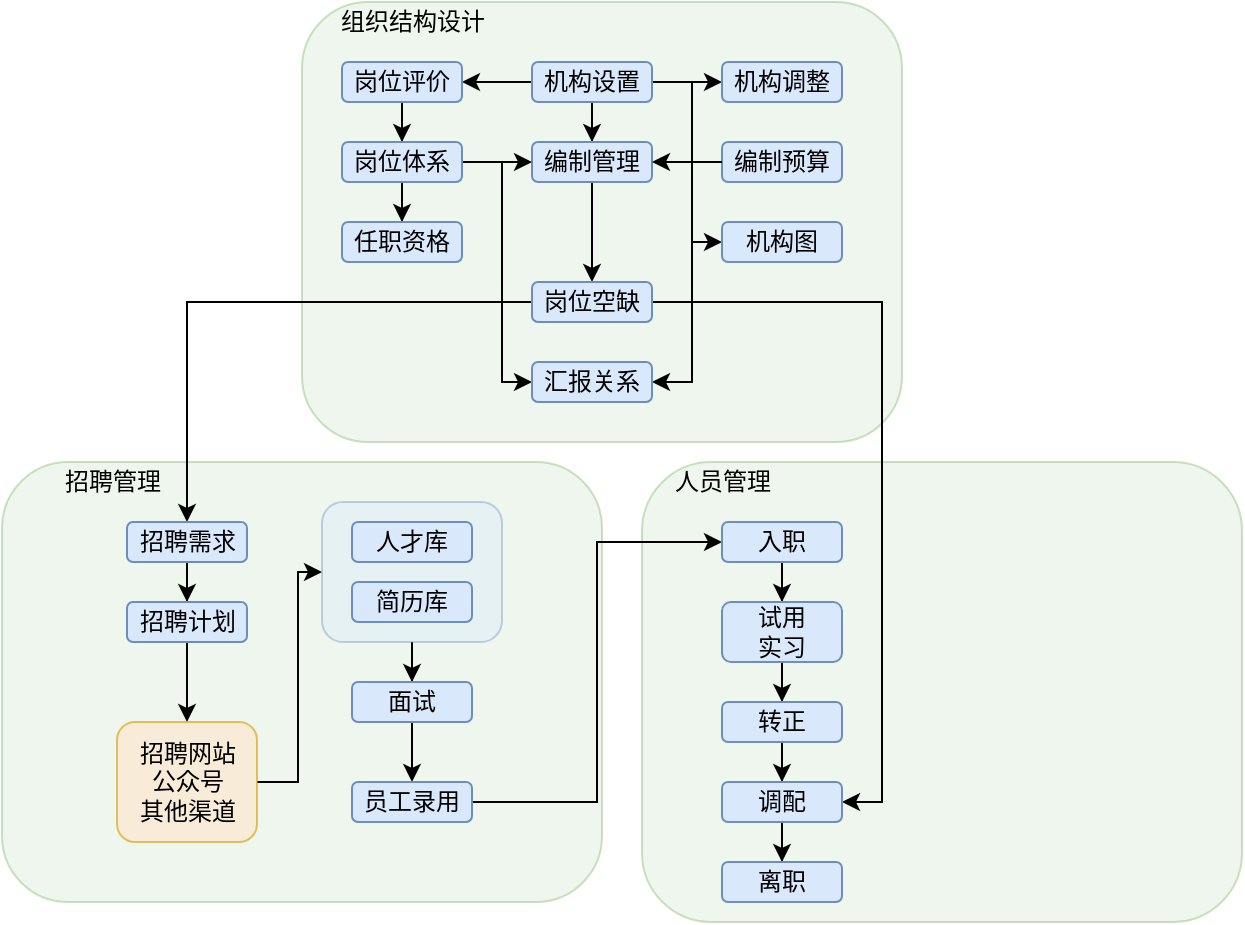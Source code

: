 <mxfile version="12.7.6" type="github">
  <diagram id="A04N61mchk_1eaoA9pmB" name="Page-1">
    <mxGraphModel dx="950" dy="496" grid="1" gridSize="10" guides="1" tooltips="1" connect="1" arrows="1" fold="1" page="1" pageScale="1" pageWidth="1169" pageHeight="1654" math="0" shadow="0">
      <root>
        <mxCell id="0" />
        <mxCell id="1" parent="0" />
        <mxCell id="KUp_mzP3VPPAdqyAgSxF-70" value="" style="rounded=1;whiteSpace=wrap;html=1;shadow=0;glass=0;comic=0;fillColor=#d5e8d4;strokeColor=#82b366;opacity=40;" vertex="1" parent="1">
          <mxGeometry x="690" y="460" width="300" height="230" as="geometry" />
        </mxCell>
        <mxCell id="KUp_mzP3VPPAdqyAgSxF-62" value="" style="rounded=1;whiteSpace=wrap;html=1;shadow=0;glass=0;comic=0;fillColor=#d5e8d4;strokeColor=#82b366;opacity=40;" vertex="1" parent="1">
          <mxGeometry x="370" y="460" width="300" height="220" as="geometry" />
        </mxCell>
        <mxCell id="KUp_mzP3VPPAdqyAgSxF-78" style="edgeStyle=orthogonalEdgeStyle;rounded=0;orthogonalLoop=1;jettySize=auto;html=1;entryX=0.5;entryY=0;entryDx=0;entryDy=0;" edge="1" parent="1" source="KUp_mzP3VPPAdqyAgSxF-75" target="KUp_mzP3VPPAdqyAgSxF-77">
          <mxGeometry relative="1" as="geometry" />
        </mxCell>
        <mxCell id="KUp_mzP3VPPAdqyAgSxF-75" value="" style="rounded=1;whiteSpace=wrap;html=1;shadow=0;glass=0;comic=0;opacity=40;fillColor=#dae8fc;strokeColor=#6c8ebf;" vertex="1" parent="1">
          <mxGeometry x="530" y="480" width="90" height="70" as="geometry" />
        </mxCell>
        <mxCell id="KUp_mzP3VPPAdqyAgSxF-36" value="" style="rounded=1;whiteSpace=wrap;html=1;shadow=0;glass=0;comic=0;fillColor=#d5e8d4;strokeColor=#82b366;opacity=40;" vertex="1" parent="1">
          <mxGeometry x="520" y="230" width="300" height="220" as="geometry" />
        </mxCell>
        <mxCell id="KUp_mzP3VPPAdqyAgSxF-39" value="" style="edgeStyle=orthogonalEdgeStyle;rounded=0;orthogonalLoop=1;jettySize=auto;html=1;" edge="1" parent="1" source="KUp_mzP3VPPAdqyAgSxF-37" target="KUp_mzP3VPPAdqyAgSxF-38">
          <mxGeometry relative="1" as="geometry" />
        </mxCell>
        <mxCell id="KUp_mzP3VPPAdqyAgSxF-41" value="" style="edgeStyle=orthogonalEdgeStyle;rounded=0;orthogonalLoop=1;jettySize=auto;html=1;" edge="1" parent="1" source="KUp_mzP3VPPAdqyAgSxF-37" target="KUp_mzP3VPPAdqyAgSxF-40">
          <mxGeometry relative="1" as="geometry" />
        </mxCell>
        <mxCell id="KUp_mzP3VPPAdqyAgSxF-43" value="" style="edgeStyle=orthogonalEdgeStyle;rounded=0;orthogonalLoop=1;jettySize=auto;html=1;" edge="1" parent="1" source="KUp_mzP3VPPAdqyAgSxF-37" target="KUp_mzP3VPPAdqyAgSxF-42">
          <mxGeometry relative="1" as="geometry" />
        </mxCell>
        <mxCell id="KUp_mzP3VPPAdqyAgSxF-58" style="edgeStyle=orthogonalEdgeStyle;rounded=0;orthogonalLoop=1;jettySize=auto;html=1;entryX=1;entryY=0.5;entryDx=0;entryDy=0;" edge="1" parent="1" source="KUp_mzP3VPPAdqyAgSxF-37" target="KUp_mzP3VPPAdqyAgSxF-55">
          <mxGeometry relative="1" as="geometry">
            <Array as="points">
              <mxPoint x="715" y="270" />
              <mxPoint x="715" y="420" />
            </Array>
          </mxGeometry>
        </mxCell>
        <mxCell id="KUp_mzP3VPPAdqyAgSxF-60" style="edgeStyle=orthogonalEdgeStyle;rounded=0;orthogonalLoop=1;jettySize=auto;html=1;entryX=0;entryY=0.5;entryDx=0;entryDy=0;" edge="1" parent="1" source="KUp_mzP3VPPAdqyAgSxF-37" target="KUp_mzP3VPPAdqyAgSxF-59">
          <mxGeometry relative="1" as="geometry">
            <Array as="points">
              <mxPoint x="715" y="270" />
              <mxPoint x="715" y="350" />
            </Array>
          </mxGeometry>
        </mxCell>
        <mxCell id="KUp_mzP3VPPAdqyAgSxF-37" value="机构设置" style="rounded=1;whiteSpace=wrap;html=1;shadow=0;glass=0;comic=0;fillColor=#dae8fc;strokeColor=#6c8ebf;" vertex="1" parent="1">
          <mxGeometry x="635" y="260" width="60" height="20" as="geometry" />
        </mxCell>
        <mxCell id="KUp_mzP3VPPAdqyAgSxF-54" value="" style="edgeStyle=orthogonalEdgeStyle;rounded=0;orthogonalLoop=1;jettySize=auto;html=1;" edge="1" parent="1" source="KUp_mzP3VPPAdqyAgSxF-42" target="KUp_mzP3VPPAdqyAgSxF-53">
          <mxGeometry relative="1" as="geometry" />
        </mxCell>
        <mxCell id="KUp_mzP3VPPAdqyAgSxF-42" value="编制管理" style="rounded=1;whiteSpace=wrap;html=1;shadow=0;glass=0;comic=0;fillColor=#dae8fc;strokeColor=#6c8ebf;" vertex="1" parent="1">
          <mxGeometry x="635" y="300" width="60" height="20" as="geometry" />
        </mxCell>
        <mxCell id="KUp_mzP3VPPAdqyAgSxF-65" style="edgeStyle=orthogonalEdgeStyle;rounded=0;orthogonalLoop=1;jettySize=auto;html=1;exitX=0;exitY=0.5;exitDx=0;exitDy=0;" edge="1" parent="1" source="KUp_mzP3VPPAdqyAgSxF-53" target="KUp_mzP3VPPAdqyAgSxF-64">
          <mxGeometry relative="1" as="geometry">
            <mxPoint x="587.5" y="380" as="sourcePoint" />
          </mxGeometry>
        </mxCell>
        <mxCell id="KUp_mzP3VPPAdqyAgSxF-91" style="edgeStyle=orthogonalEdgeStyle;rounded=0;orthogonalLoop=1;jettySize=auto;html=1;entryX=1;entryY=0.5;entryDx=0;entryDy=0;" edge="1" parent="1" source="KUp_mzP3VPPAdqyAgSxF-53" target="KUp_mzP3VPPAdqyAgSxF-87">
          <mxGeometry relative="1" as="geometry">
            <Array as="points">
              <mxPoint x="810" y="380" />
              <mxPoint x="810" y="630" />
            </Array>
          </mxGeometry>
        </mxCell>
        <mxCell id="KUp_mzP3VPPAdqyAgSxF-53" value="岗位空缺" style="rounded=1;whiteSpace=wrap;html=1;shadow=0;glass=0;comic=0;fillColor=#dae8fc;strokeColor=#6c8ebf;" vertex="1" parent="1">
          <mxGeometry x="635" y="370" width="60" height="20" as="geometry" />
        </mxCell>
        <mxCell id="KUp_mzP3VPPAdqyAgSxF-44" value="编制预算" style="rounded=1;whiteSpace=wrap;html=1;shadow=0;glass=0;comic=0;fillColor=#dae8fc;strokeColor=#6c8ebf;" vertex="1" parent="1">
          <mxGeometry x="730" y="300" width="60" height="20" as="geometry" />
        </mxCell>
        <mxCell id="KUp_mzP3VPPAdqyAgSxF-49" value="" style="edgeStyle=orthogonalEdgeStyle;rounded=0;orthogonalLoop=1;jettySize=auto;html=1;" edge="1" parent="1" source="KUp_mzP3VPPAdqyAgSxF-40" target="KUp_mzP3VPPAdqyAgSxF-48">
          <mxGeometry relative="1" as="geometry" />
        </mxCell>
        <mxCell id="KUp_mzP3VPPAdqyAgSxF-40" value="岗位评价" style="rounded=1;whiteSpace=wrap;html=1;shadow=0;glass=0;comic=0;fillColor=#dae8fc;strokeColor=#6c8ebf;" vertex="1" parent="1">
          <mxGeometry x="540" y="260" width="60" height="20" as="geometry" />
        </mxCell>
        <mxCell id="KUp_mzP3VPPAdqyAgSxF-51" value="" style="edgeStyle=orthogonalEdgeStyle;rounded=0;orthogonalLoop=1;jettySize=auto;html=1;" edge="1" parent="1" source="KUp_mzP3VPPAdqyAgSxF-48" target="KUp_mzP3VPPAdqyAgSxF-50">
          <mxGeometry relative="1" as="geometry" />
        </mxCell>
        <mxCell id="KUp_mzP3VPPAdqyAgSxF-52" style="edgeStyle=orthogonalEdgeStyle;rounded=0;orthogonalLoop=1;jettySize=auto;html=1;entryX=0;entryY=0.5;entryDx=0;entryDy=0;" edge="1" parent="1" source="KUp_mzP3VPPAdqyAgSxF-48" target="KUp_mzP3VPPAdqyAgSxF-42">
          <mxGeometry relative="1" as="geometry" />
        </mxCell>
        <mxCell id="KUp_mzP3VPPAdqyAgSxF-56" style="edgeStyle=orthogonalEdgeStyle;rounded=0;orthogonalLoop=1;jettySize=auto;html=1;entryX=0;entryY=0.5;entryDx=0;entryDy=0;" edge="1" parent="1" source="KUp_mzP3VPPAdqyAgSxF-48" target="KUp_mzP3VPPAdqyAgSxF-55">
          <mxGeometry relative="1" as="geometry">
            <mxPoint x="620" y="310" as="targetPoint" />
            <Array as="points">
              <mxPoint x="620" y="310" />
              <mxPoint x="620" y="420" />
            </Array>
          </mxGeometry>
        </mxCell>
        <mxCell id="KUp_mzP3VPPAdqyAgSxF-48" value="岗位体系" style="rounded=1;whiteSpace=wrap;html=1;shadow=0;glass=0;comic=0;fillColor=#dae8fc;strokeColor=#6c8ebf;" vertex="1" parent="1">
          <mxGeometry x="540" y="300" width="60" height="20" as="geometry" />
        </mxCell>
        <mxCell id="KUp_mzP3VPPAdqyAgSxF-50" value="任职资格" style="rounded=1;whiteSpace=wrap;html=1;shadow=0;glass=0;comic=0;fillColor=#dae8fc;strokeColor=#6c8ebf;" vertex="1" parent="1">
          <mxGeometry x="540" y="340" width="60" height="20" as="geometry" />
        </mxCell>
        <mxCell id="KUp_mzP3VPPAdqyAgSxF-38" value="机构调整" style="rounded=1;whiteSpace=wrap;html=1;shadow=0;glass=0;comic=0;fillColor=#dae8fc;strokeColor=#6c8ebf;" vertex="1" parent="1">
          <mxGeometry x="730" y="260" width="60" height="20" as="geometry" />
        </mxCell>
        <mxCell id="KUp_mzP3VPPAdqyAgSxF-47" value="" style="endArrow=classic;html=1;exitX=0;exitY=0.5;exitDx=0;exitDy=0;entryX=1;entryY=0.5;entryDx=0;entryDy=0;" edge="1" parent="1" source="KUp_mzP3VPPAdqyAgSxF-44" target="KUp_mzP3VPPAdqyAgSxF-42">
          <mxGeometry width="50" height="50" relative="1" as="geometry">
            <mxPoint x="650" y="380" as="sourcePoint" />
            <mxPoint x="700" y="330" as="targetPoint" />
          </mxGeometry>
        </mxCell>
        <mxCell id="KUp_mzP3VPPAdqyAgSxF-55" value="汇报关系" style="rounded=1;whiteSpace=wrap;html=1;shadow=0;glass=0;comic=0;fillColor=#dae8fc;strokeColor=#6c8ebf;" vertex="1" parent="1">
          <mxGeometry x="635" y="410" width="60" height="20" as="geometry" />
        </mxCell>
        <mxCell id="KUp_mzP3VPPAdqyAgSxF-59" value="机构图" style="rounded=1;whiteSpace=wrap;html=1;shadow=0;glass=0;comic=0;fillColor=#dae8fc;strokeColor=#6c8ebf;" vertex="1" parent="1">
          <mxGeometry x="730" y="340" width="60" height="20" as="geometry" />
        </mxCell>
        <mxCell id="KUp_mzP3VPPAdqyAgSxF-61" value="组织结构设计" style="text;html=1;align=center;verticalAlign=middle;resizable=0;points=[];autosize=1;" vertex="1" parent="1">
          <mxGeometry x="530" y="230" width="90" height="20" as="geometry" />
        </mxCell>
        <mxCell id="KUp_mzP3VPPAdqyAgSxF-63" value="招聘管理" style="text;html=1;align=center;verticalAlign=middle;resizable=0;points=[];autosize=1;" vertex="1" parent="1">
          <mxGeometry x="395" y="460" width="60" height="20" as="geometry" />
        </mxCell>
        <mxCell id="KUp_mzP3VPPAdqyAgSxF-67" value="" style="edgeStyle=orthogonalEdgeStyle;rounded=0;orthogonalLoop=1;jettySize=auto;html=1;" edge="1" parent="1" source="KUp_mzP3VPPAdqyAgSxF-64" target="KUp_mzP3VPPAdqyAgSxF-66">
          <mxGeometry relative="1" as="geometry" />
        </mxCell>
        <mxCell id="KUp_mzP3VPPAdqyAgSxF-64" value="招聘需求" style="rounded=1;whiteSpace=wrap;html=1;shadow=0;glass=0;comic=0;fillColor=#dae8fc;strokeColor=#6c8ebf;" vertex="1" parent="1">
          <mxGeometry x="432.5" y="490" width="60" height="20" as="geometry" />
        </mxCell>
        <mxCell id="KUp_mzP3VPPAdqyAgSxF-69" style="edgeStyle=orthogonalEdgeStyle;rounded=0;orthogonalLoop=1;jettySize=auto;html=1;entryX=0.5;entryY=0;entryDx=0;entryDy=0;" edge="1" parent="1" source="KUp_mzP3VPPAdqyAgSxF-66" target="KUp_mzP3VPPAdqyAgSxF-68">
          <mxGeometry relative="1" as="geometry" />
        </mxCell>
        <mxCell id="KUp_mzP3VPPAdqyAgSxF-66" value="招聘计划" style="rounded=1;whiteSpace=wrap;html=1;shadow=0;glass=0;comic=0;fillColor=#dae8fc;strokeColor=#6c8ebf;" vertex="1" parent="1">
          <mxGeometry x="432.5" y="530" width="60" height="20" as="geometry" />
        </mxCell>
        <mxCell id="KUp_mzP3VPPAdqyAgSxF-76" style="edgeStyle=orthogonalEdgeStyle;rounded=0;orthogonalLoop=1;jettySize=auto;html=1;entryX=0;entryY=0.5;entryDx=0;entryDy=0;" edge="1" parent="1" source="KUp_mzP3VPPAdqyAgSxF-68" target="KUp_mzP3VPPAdqyAgSxF-75">
          <mxGeometry relative="1" as="geometry">
            <Array as="points">
              <mxPoint x="518" y="620" />
              <mxPoint x="518" y="515" />
            </Array>
          </mxGeometry>
        </mxCell>
        <mxCell id="KUp_mzP3VPPAdqyAgSxF-68" value="招聘网站&lt;br&gt;公众号&lt;br&gt;其他渠道" style="rounded=1;whiteSpace=wrap;html=1;shadow=0;glass=0;comic=0;fillColor=#ffe6cc;strokeColor=#d79b00;opacity=60;" vertex="1" parent="1">
          <mxGeometry x="427.5" y="590" width="70" height="60" as="geometry" />
        </mxCell>
        <mxCell id="KUp_mzP3VPPAdqyAgSxF-71" value="人员管理" style="text;html=1;align=center;verticalAlign=middle;resizable=0;points=[];autosize=1;" vertex="1" parent="1">
          <mxGeometry x="700" y="460" width="60" height="20" as="geometry" />
        </mxCell>
        <mxCell id="KUp_mzP3VPPAdqyAgSxF-73" value="人才库" style="rounded=1;whiteSpace=wrap;html=1;shadow=0;glass=0;comic=0;fillColor=#dae8fc;strokeColor=#6c8ebf;" vertex="1" parent="1">
          <mxGeometry x="545" y="490" width="60" height="20" as="geometry" />
        </mxCell>
        <mxCell id="KUp_mzP3VPPAdqyAgSxF-74" value="简历库" style="rounded=1;whiteSpace=wrap;html=1;shadow=0;glass=0;comic=0;fillColor=#dae8fc;strokeColor=#6c8ebf;" vertex="1" parent="1">
          <mxGeometry x="545" y="520" width="60" height="20" as="geometry" />
        </mxCell>
        <mxCell id="KUp_mzP3VPPAdqyAgSxF-80" value="" style="edgeStyle=orthogonalEdgeStyle;rounded=0;orthogonalLoop=1;jettySize=auto;html=1;" edge="1" parent="1" source="KUp_mzP3VPPAdqyAgSxF-77" target="KUp_mzP3VPPAdqyAgSxF-79">
          <mxGeometry relative="1" as="geometry" />
        </mxCell>
        <mxCell id="KUp_mzP3VPPAdqyAgSxF-77" value="面试" style="rounded=1;whiteSpace=wrap;html=1;shadow=0;glass=0;comic=0;fillColor=#dae8fc;strokeColor=#6c8ebf;" vertex="1" parent="1">
          <mxGeometry x="545" y="570" width="60" height="20" as="geometry" />
        </mxCell>
        <mxCell id="KUp_mzP3VPPAdqyAgSxF-82" value="" style="edgeStyle=orthogonalEdgeStyle;rounded=0;orthogonalLoop=1;jettySize=auto;html=1;entryX=0;entryY=0.5;entryDx=0;entryDy=0;" edge="1" parent="1" source="KUp_mzP3VPPAdqyAgSxF-79" target="KUp_mzP3VPPAdqyAgSxF-81">
          <mxGeometry relative="1" as="geometry" />
        </mxCell>
        <mxCell id="KUp_mzP3VPPAdqyAgSxF-79" value="员工录用" style="rounded=1;whiteSpace=wrap;html=1;shadow=0;glass=0;comic=0;fillColor=#dae8fc;strokeColor=#6c8ebf;" vertex="1" parent="1">
          <mxGeometry x="545" y="620" width="60" height="20" as="geometry" />
        </mxCell>
        <mxCell id="KUp_mzP3VPPAdqyAgSxF-84" value="" style="edgeStyle=orthogonalEdgeStyle;rounded=0;orthogonalLoop=1;jettySize=auto;html=1;" edge="1" parent="1" source="KUp_mzP3VPPAdqyAgSxF-81" target="KUp_mzP3VPPAdqyAgSxF-83">
          <mxGeometry relative="1" as="geometry" />
        </mxCell>
        <mxCell id="KUp_mzP3VPPAdqyAgSxF-81" value="入职" style="rounded=1;whiteSpace=wrap;html=1;shadow=0;glass=0;comic=0;fillColor=#dae8fc;strokeColor=#6c8ebf;" vertex="1" parent="1">
          <mxGeometry x="730" y="490" width="60" height="20" as="geometry" />
        </mxCell>
        <mxCell id="KUp_mzP3VPPAdqyAgSxF-86" value="" style="edgeStyle=orthogonalEdgeStyle;rounded=0;orthogonalLoop=1;jettySize=auto;html=1;" edge="1" parent="1" source="KUp_mzP3VPPAdqyAgSxF-83" target="KUp_mzP3VPPAdqyAgSxF-85">
          <mxGeometry relative="1" as="geometry" />
        </mxCell>
        <mxCell id="KUp_mzP3VPPAdqyAgSxF-83" value="试用&lt;br&gt;实习" style="rounded=1;whiteSpace=wrap;html=1;shadow=0;glass=0;comic=0;fillColor=#dae8fc;strokeColor=#6c8ebf;" vertex="1" parent="1">
          <mxGeometry x="730" y="530" width="60" height="30" as="geometry" />
        </mxCell>
        <mxCell id="KUp_mzP3VPPAdqyAgSxF-88" value="" style="edgeStyle=orthogonalEdgeStyle;rounded=0;orthogonalLoop=1;jettySize=auto;html=1;" edge="1" parent="1" source="KUp_mzP3VPPAdqyAgSxF-85" target="KUp_mzP3VPPAdqyAgSxF-87">
          <mxGeometry relative="1" as="geometry" />
        </mxCell>
        <mxCell id="KUp_mzP3VPPAdqyAgSxF-85" value="转正" style="rounded=1;whiteSpace=wrap;html=1;shadow=0;glass=0;comic=0;fillColor=#dae8fc;strokeColor=#6c8ebf;" vertex="1" parent="1">
          <mxGeometry x="730" y="580" width="60" height="20" as="geometry" />
        </mxCell>
        <mxCell id="KUp_mzP3VPPAdqyAgSxF-93" value="" style="edgeStyle=orthogonalEdgeStyle;rounded=0;orthogonalLoop=1;jettySize=auto;html=1;" edge="1" parent="1" source="KUp_mzP3VPPAdqyAgSxF-87" target="KUp_mzP3VPPAdqyAgSxF-92">
          <mxGeometry relative="1" as="geometry" />
        </mxCell>
        <mxCell id="KUp_mzP3VPPAdqyAgSxF-87" value="调配" style="rounded=1;whiteSpace=wrap;html=1;shadow=0;glass=0;comic=0;fillColor=#dae8fc;strokeColor=#6c8ebf;" vertex="1" parent="1">
          <mxGeometry x="730" y="620" width="60" height="20" as="geometry" />
        </mxCell>
        <mxCell id="KUp_mzP3VPPAdqyAgSxF-92" value="离职" style="rounded=1;whiteSpace=wrap;html=1;shadow=0;glass=0;comic=0;fillColor=#dae8fc;strokeColor=#6c8ebf;" vertex="1" parent="1">
          <mxGeometry x="730" y="660" width="60" height="20" as="geometry" />
        </mxCell>
      </root>
    </mxGraphModel>
  </diagram>
</mxfile>
